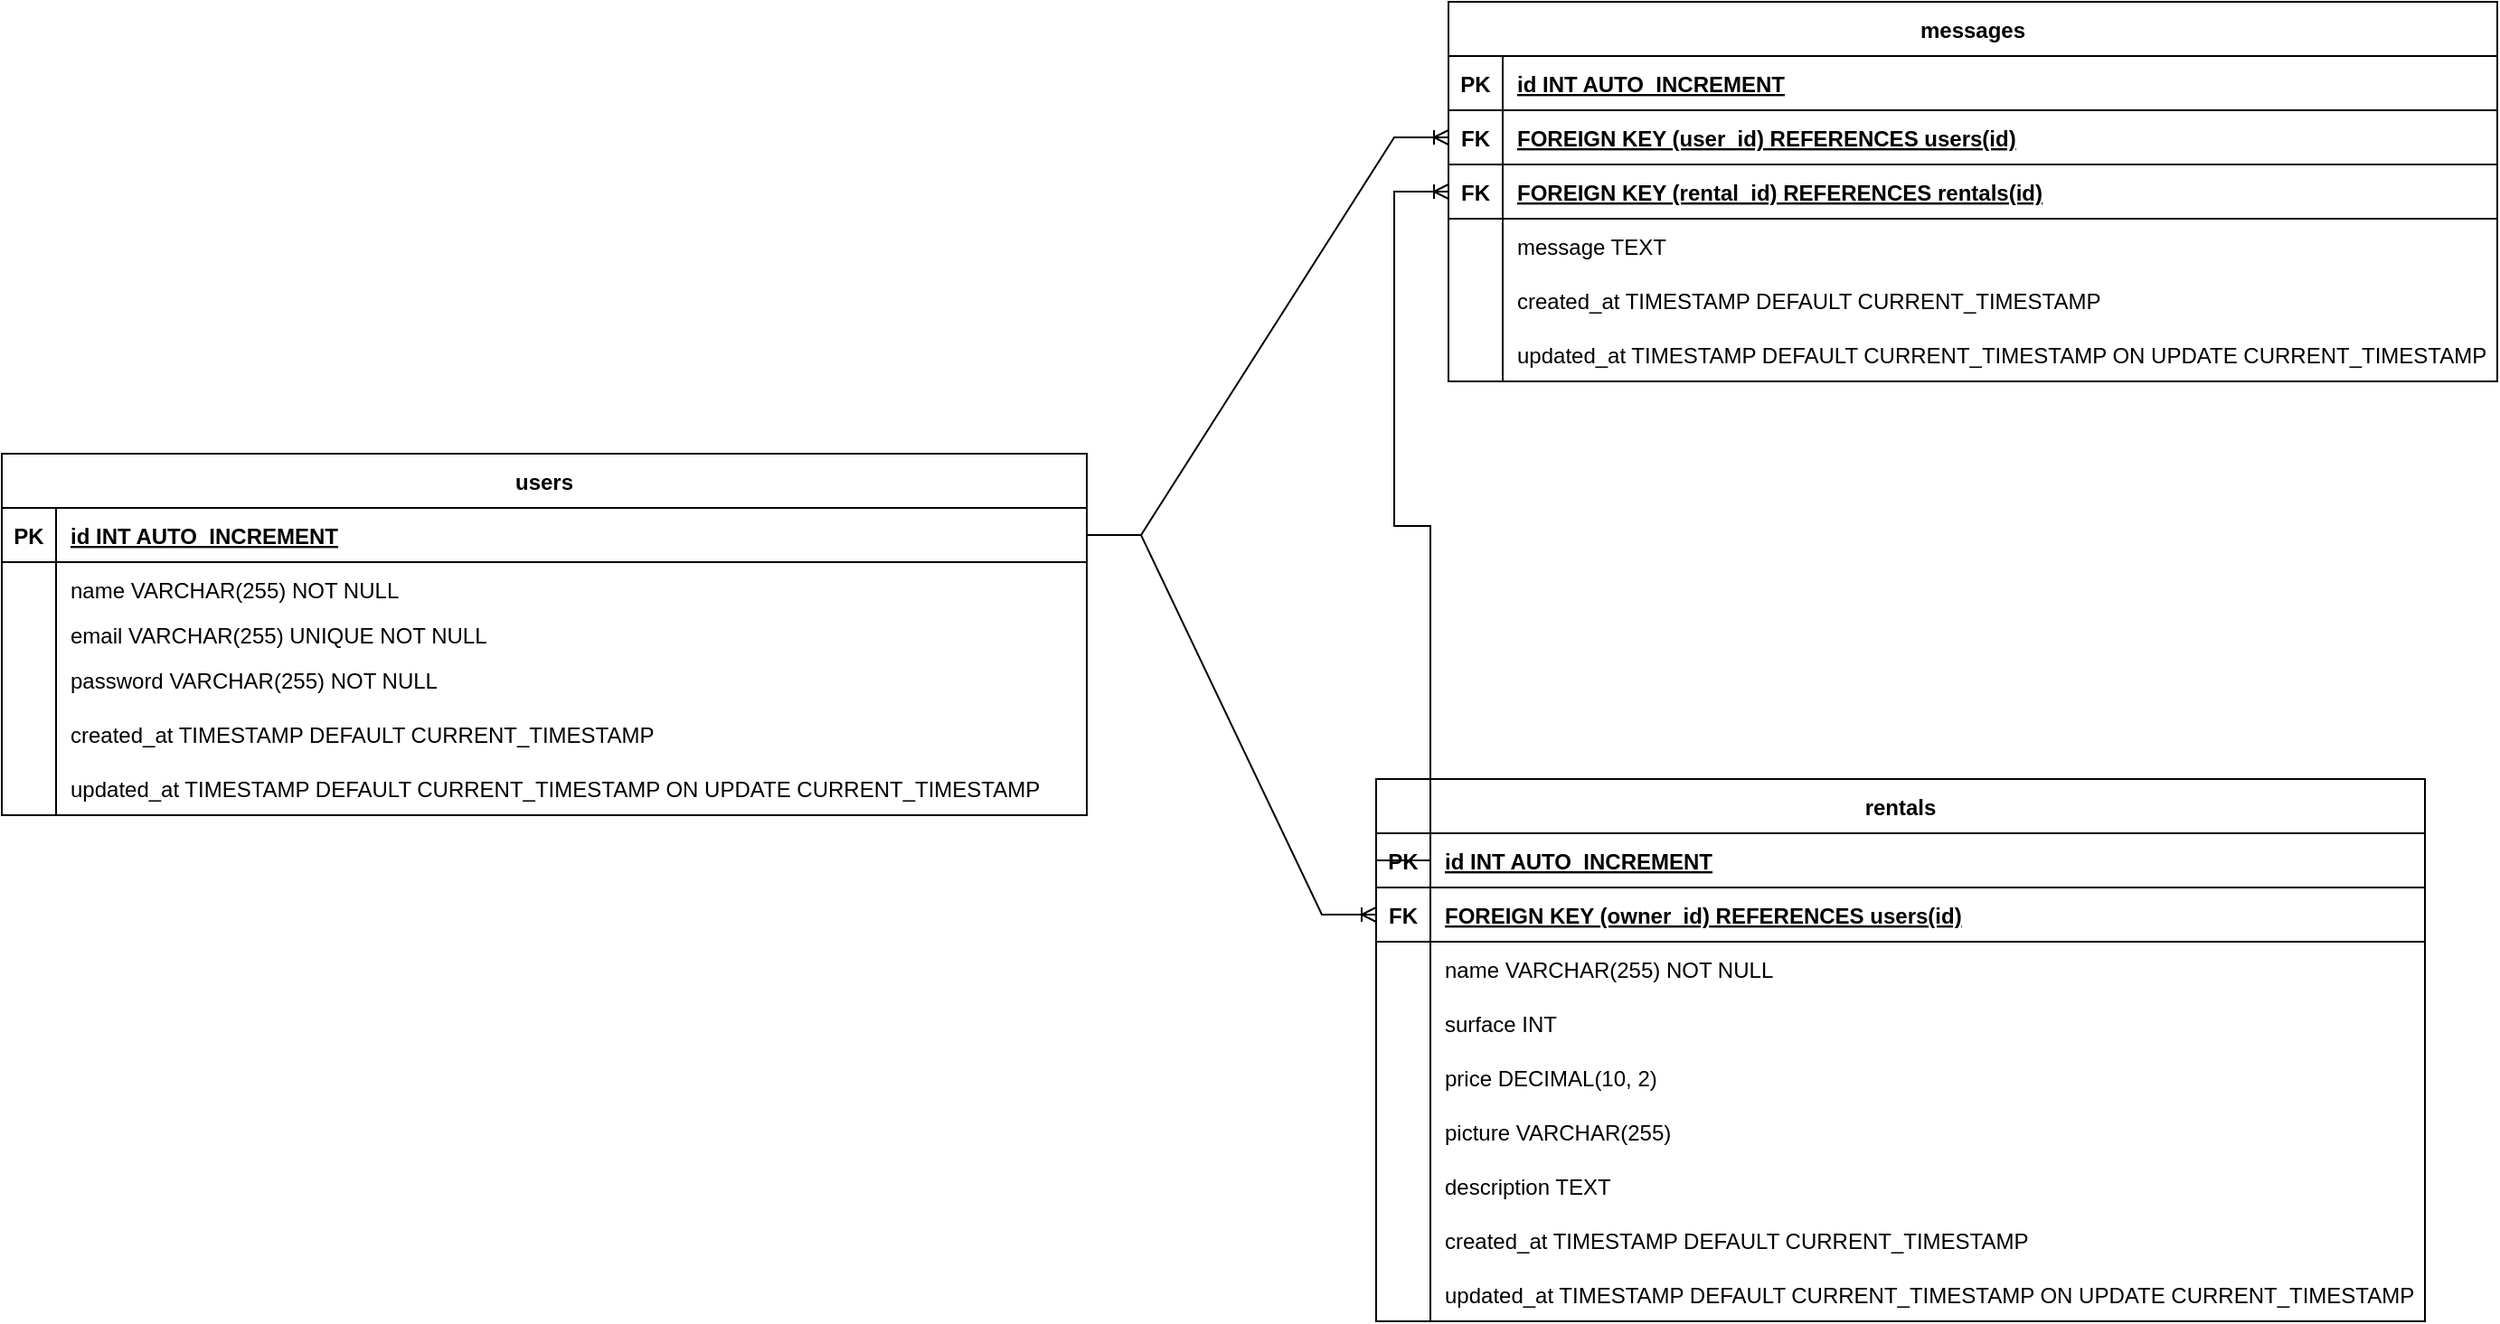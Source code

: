 <mxfile version="22.1.2" type="device">
  <diagram id="R2lEEEUBdFMjLlhIrx00" name="Page-1">
    <mxGraphModel dx="1818" dy="1268" grid="1" gridSize="10" guides="1" tooltips="1" connect="1" arrows="1" fold="1" page="0" pageScale="1" pageWidth="850" pageHeight="1100" math="0" shadow="0" extFonts="Permanent Marker^https://fonts.googleapis.com/css?family=Permanent+Marker">
      <root>
        <mxCell id="0" />
        <mxCell id="1" parent="0" />
        <mxCell id="aWgvcdZ09UXflT_rOL9q-76" value="users" style="shape=table;startSize=30;container=1;collapsible=1;childLayout=tableLayout;fixedRows=1;rowLines=0;fontStyle=1;align=center;resizeLast=1;movable=1;resizable=1;rotatable=1;deletable=1;editable=1;connectable=1;locked=0;" parent="1" vertex="1">
          <mxGeometry x="-340" y="10" width="600" height="200" as="geometry" />
        </mxCell>
        <mxCell id="aWgvcdZ09UXflT_rOL9q-77" value="" style="shape=tableRow;horizontal=0;startSize=0;swimlaneHead=0;swimlaneBody=0;fillColor=none;collapsible=0;dropTarget=0;points=[[0,0.5],[1,0.5]];portConstraint=eastwest;strokeColor=inherit;top=0;left=0;right=0;bottom=1;movable=1;resizable=1;rotatable=1;deletable=1;editable=1;connectable=1;locked=0;" parent="aWgvcdZ09UXflT_rOL9q-76" vertex="1">
          <mxGeometry y="30" width="600" height="30" as="geometry" />
        </mxCell>
        <mxCell id="aWgvcdZ09UXflT_rOL9q-78" value="PK" style="shape=partialRectangle;overflow=hidden;connectable=1;fillColor=none;strokeColor=inherit;top=0;left=0;bottom=0;right=0;fontStyle=1;movable=1;resizable=1;rotatable=1;deletable=1;editable=1;locked=0;" parent="aWgvcdZ09UXflT_rOL9q-77" vertex="1">
          <mxGeometry width="30" height="30" as="geometry">
            <mxRectangle width="30" height="30" as="alternateBounds" />
          </mxGeometry>
        </mxCell>
        <mxCell id="aWgvcdZ09UXflT_rOL9q-79" value="id INT  AUTO_INCREMENT" style="shape=partialRectangle;overflow=hidden;connectable=1;fillColor=none;align=left;strokeColor=inherit;top=0;left=0;bottom=0;right=0;spacingLeft=6;fontStyle=5;movable=1;resizable=1;rotatable=1;deletable=1;editable=1;locked=0;" parent="aWgvcdZ09UXflT_rOL9q-77" vertex="1">
          <mxGeometry x="30" width="570" height="30" as="geometry">
            <mxRectangle width="570" height="30" as="alternateBounds" />
          </mxGeometry>
        </mxCell>
        <mxCell id="aWgvcdZ09UXflT_rOL9q-80" value="" style="shape=tableRow;horizontal=0;startSize=0;swimlaneHead=0;swimlaneBody=0;fillColor=none;collapsible=0;dropTarget=0;points=[[0,0.5],[1,0.5]];portConstraint=eastwest;strokeColor=inherit;top=0;left=0;right=0;bottom=0;movable=1;resizable=1;rotatable=1;deletable=1;editable=1;connectable=1;locked=0;" parent="aWgvcdZ09UXflT_rOL9q-76" vertex="1">
          <mxGeometry y="60" width="600" height="30" as="geometry" />
        </mxCell>
        <mxCell id="aWgvcdZ09UXflT_rOL9q-81" value="" style="shape=partialRectangle;overflow=hidden;connectable=1;fillColor=none;strokeColor=inherit;top=0;left=0;bottom=0;right=0;movable=1;resizable=1;rotatable=1;deletable=1;editable=1;locked=0;" parent="aWgvcdZ09UXflT_rOL9q-80" vertex="1">
          <mxGeometry width="30" height="30" as="geometry">
            <mxRectangle width="30" height="30" as="alternateBounds" />
          </mxGeometry>
        </mxCell>
        <mxCell id="aWgvcdZ09UXflT_rOL9q-82" value="name VARCHAR(255) NOT NULL" style="shape=partialRectangle;overflow=hidden;connectable=1;fillColor=none;align=left;strokeColor=inherit;top=0;left=0;bottom=0;right=0;spacingLeft=6;movable=1;resizable=1;rotatable=1;deletable=1;editable=1;locked=0;" parent="aWgvcdZ09UXflT_rOL9q-80" vertex="1">
          <mxGeometry x="30" width="570" height="30" as="geometry">
            <mxRectangle width="570" height="30" as="alternateBounds" />
          </mxGeometry>
        </mxCell>
        <mxCell id="aWgvcdZ09UXflT_rOL9q-83" value="" style="shape=tableRow;horizontal=0;startSize=0;swimlaneHead=0;swimlaneBody=0;fillColor=none;collapsible=0;dropTarget=0;points=[[0,0.5],[1,0.5]];portConstraint=eastwest;strokeColor=inherit;top=0;left=0;right=0;bottom=0;movable=1;resizable=1;rotatable=1;deletable=1;editable=1;connectable=1;locked=0;" parent="aWgvcdZ09UXflT_rOL9q-76" vertex="1">
          <mxGeometry y="90" width="600" height="20" as="geometry" />
        </mxCell>
        <mxCell id="aWgvcdZ09UXflT_rOL9q-84" value="" style="shape=partialRectangle;overflow=hidden;connectable=1;fillColor=none;strokeColor=inherit;top=0;left=0;bottom=0;right=0;movable=1;resizable=1;rotatable=1;deletable=1;editable=1;locked=0;" parent="aWgvcdZ09UXflT_rOL9q-83" vertex="1">
          <mxGeometry width="30" height="20" as="geometry">
            <mxRectangle width="30" height="20" as="alternateBounds" />
          </mxGeometry>
        </mxCell>
        <mxCell id="aWgvcdZ09UXflT_rOL9q-85" value="email VARCHAR(255) UNIQUE NOT NULL" style="shape=partialRectangle;overflow=hidden;connectable=1;fillColor=none;align=left;strokeColor=inherit;top=0;left=0;bottom=0;right=0;spacingLeft=6;movable=1;resizable=1;rotatable=1;deletable=1;editable=1;locked=0;" parent="aWgvcdZ09UXflT_rOL9q-83" vertex="1">
          <mxGeometry x="30" width="570" height="20" as="geometry">
            <mxRectangle width="570" height="20" as="alternateBounds" />
          </mxGeometry>
        </mxCell>
        <mxCell id="aWgvcdZ09UXflT_rOL9q-86" value="" style="shape=tableRow;horizontal=0;startSize=0;swimlaneHead=0;swimlaneBody=0;fillColor=none;collapsible=0;dropTarget=0;points=[[0,0.5],[1,0.5]];portConstraint=eastwest;strokeColor=inherit;top=0;left=0;right=0;bottom=0;movable=1;resizable=1;rotatable=1;deletable=1;editable=1;connectable=1;locked=0;" parent="aWgvcdZ09UXflT_rOL9q-76" vertex="1">
          <mxGeometry y="110" width="600" height="30" as="geometry" />
        </mxCell>
        <mxCell id="aWgvcdZ09UXflT_rOL9q-87" value="" style="shape=partialRectangle;overflow=hidden;connectable=1;fillColor=none;strokeColor=inherit;top=0;left=0;bottom=0;right=0;movable=1;resizable=1;rotatable=1;deletable=1;editable=1;locked=0;" parent="aWgvcdZ09UXflT_rOL9q-86" vertex="1">
          <mxGeometry width="30" height="30" as="geometry">
            <mxRectangle width="30" height="30" as="alternateBounds" />
          </mxGeometry>
        </mxCell>
        <mxCell id="aWgvcdZ09UXflT_rOL9q-88" value="password VARCHAR(255) NOT NULL" style="shape=partialRectangle;overflow=hidden;connectable=1;fillColor=none;align=left;strokeColor=inherit;top=0;left=0;bottom=0;right=0;spacingLeft=6;movable=1;resizable=1;rotatable=1;deletable=1;editable=1;locked=0;" parent="aWgvcdZ09UXflT_rOL9q-86" vertex="1">
          <mxGeometry x="30" width="570" height="30" as="geometry">
            <mxRectangle width="570" height="30" as="alternateBounds" />
          </mxGeometry>
        </mxCell>
        <mxCell id="aWgvcdZ09UXflT_rOL9q-89" value="" style="shape=tableRow;horizontal=0;startSize=0;swimlaneHead=0;swimlaneBody=0;fillColor=none;collapsible=0;dropTarget=0;points=[[0,0.5],[1,0.5]];portConstraint=eastwest;strokeColor=inherit;top=0;left=0;right=0;bottom=0;movable=1;resizable=1;rotatable=1;deletable=1;editable=1;connectable=1;locked=0;" parent="aWgvcdZ09UXflT_rOL9q-76" vertex="1">
          <mxGeometry y="140" width="600" height="30" as="geometry" />
        </mxCell>
        <mxCell id="aWgvcdZ09UXflT_rOL9q-90" value="" style="shape=partialRectangle;overflow=hidden;connectable=1;fillColor=none;strokeColor=inherit;top=0;left=0;bottom=0;right=0;movable=1;resizable=1;rotatable=1;deletable=1;editable=1;locked=0;" parent="aWgvcdZ09UXflT_rOL9q-89" vertex="1">
          <mxGeometry width="30" height="30" as="geometry">
            <mxRectangle width="30" height="30" as="alternateBounds" />
          </mxGeometry>
        </mxCell>
        <mxCell id="aWgvcdZ09UXflT_rOL9q-91" value="created_at TIMESTAMP DEFAULT CURRENT_TIMESTAMP" style="shape=partialRectangle;overflow=hidden;connectable=1;fillColor=none;align=left;strokeColor=inherit;top=0;left=0;bottom=0;right=0;spacingLeft=6;movable=1;resizable=1;rotatable=1;deletable=1;editable=1;locked=0;" parent="aWgvcdZ09UXflT_rOL9q-89" vertex="1">
          <mxGeometry x="30" width="570" height="30" as="geometry">
            <mxRectangle width="570" height="30" as="alternateBounds" />
          </mxGeometry>
        </mxCell>
        <mxCell id="aWgvcdZ09UXflT_rOL9q-92" value="" style="shape=tableRow;horizontal=0;startSize=0;swimlaneHead=0;swimlaneBody=0;fillColor=none;collapsible=0;dropTarget=0;points=[[0,0.5],[1,0.5]];portConstraint=eastwest;strokeColor=inherit;top=0;left=0;right=0;bottom=0;movable=1;resizable=1;rotatable=1;deletable=1;editable=1;connectable=1;locked=0;" parent="aWgvcdZ09UXflT_rOL9q-76" vertex="1">
          <mxGeometry y="170" width="600" height="30" as="geometry" />
        </mxCell>
        <mxCell id="aWgvcdZ09UXflT_rOL9q-93" value="" style="shape=partialRectangle;overflow=hidden;connectable=1;fillColor=none;strokeColor=inherit;top=0;left=0;bottom=0;right=0;movable=1;resizable=1;rotatable=1;deletable=1;editable=1;locked=0;" parent="aWgvcdZ09UXflT_rOL9q-92" vertex="1">
          <mxGeometry width="30" height="30" as="geometry">
            <mxRectangle width="30" height="30" as="alternateBounds" />
          </mxGeometry>
        </mxCell>
        <mxCell id="aWgvcdZ09UXflT_rOL9q-94" value="updated_at TIMESTAMP DEFAULT CURRENT_TIMESTAMP ON UPDATE CURRENT_TIMESTAMP" style="shape=partialRectangle;overflow=hidden;connectable=1;fillColor=none;align=left;strokeColor=inherit;top=0;left=0;bottom=0;right=0;spacingLeft=6;movable=1;resizable=1;rotatable=1;deletable=1;editable=1;locked=0;" parent="aWgvcdZ09UXflT_rOL9q-92" vertex="1">
          <mxGeometry x="30" width="570" height="30" as="geometry">
            <mxRectangle width="570" height="30" as="alternateBounds" />
          </mxGeometry>
        </mxCell>
        <mxCell id="aWgvcdZ09UXflT_rOL9q-95" value="rentals" style="shape=table;startSize=30;container=1;collapsible=1;childLayout=tableLayout;fixedRows=1;rowLines=0;fontStyle=1;align=center;resizeLast=1;movable=1;resizable=1;rotatable=1;deletable=1;editable=1;connectable=1;locked=0;" parent="1" vertex="1">
          <mxGeometry x="420" y="190" width="580" height="300" as="geometry" />
        </mxCell>
        <mxCell id="aWgvcdZ09UXflT_rOL9q-96" value="" style="shape=tableRow;horizontal=0;startSize=0;swimlaneHead=0;swimlaneBody=0;fillColor=none;collapsible=0;dropTarget=0;points=[[0,0.5],[1,0.5]];portConstraint=eastwest;strokeColor=inherit;top=0;left=0;right=0;bottom=1;movable=1;resizable=1;rotatable=1;deletable=1;editable=1;connectable=1;locked=0;" parent="aWgvcdZ09UXflT_rOL9q-95" vertex="1">
          <mxGeometry y="30" width="580" height="30" as="geometry" />
        </mxCell>
        <mxCell id="aWgvcdZ09UXflT_rOL9q-97" value="PK" style="shape=partialRectangle;overflow=hidden;connectable=1;fillColor=none;strokeColor=inherit;top=0;left=0;bottom=0;right=0;fontStyle=1;movable=1;resizable=1;rotatable=1;deletable=1;editable=1;locked=0;" parent="aWgvcdZ09UXflT_rOL9q-96" vertex="1">
          <mxGeometry width="30" height="30" as="geometry">
            <mxRectangle width="30" height="30" as="alternateBounds" />
          </mxGeometry>
        </mxCell>
        <mxCell id="aWgvcdZ09UXflT_rOL9q-98" value="id INT  AUTO_INCREMENT" style="shape=partialRectangle;overflow=hidden;connectable=1;fillColor=none;align=left;strokeColor=inherit;top=0;left=0;bottom=0;right=0;spacingLeft=6;fontStyle=5;movable=1;resizable=1;rotatable=1;deletable=1;editable=1;locked=0;" parent="aWgvcdZ09UXflT_rOL9q-96" vertex="1">
          <mxGeometry x="30" width="550" height="30" as="geometry">
            <mxRectangle width="550" height="30" as="alternateBounds" />
          </mxGeometry>
        </mxCell>
        <mxCell id="aWgvcdZ09UXflT_rOL9q-168" style="shape=tableRow;horizontal=0;startSize=0;swimlaneHead=0;swimlaneBody=0;fillColor=none;collapsible=0;dropTarget=0;points=[[0,0.5],[1,0.5]];portConstraint=eastwest;strokeColor=inherit;top=0;left=0;right=0;bottom=1;movable=1;resizable=1;rotatable=1;deletable=1;editable=1;connectable=1;locked=0;" parent="aWgvcdZ09UXflT_rOL9q-95" vertex="1">
          <mxGeometry y="60" width="580" height="30" as="geometry" />
        </mxCell>
        <mxCell id="aWgvcdZ09UXflT_rOL9q-169" value="FK" style="shape=partialRectangle;overflow=hidden;connectable=1;fillColor=none;strokeColor=inherit;top=0;left=0;bottom=0;right=0;fontStyle=1;movable=1;resizable=1;rotatable=1;deletable=1;editable=1;locked=0;" parent="aWgvcdZ09UXflT_rOL9q-168" vertex="1">
          <mxGeometry width="30" height="30" as="geometry">
            <mxRectangle width="30" height="30" as="alternateBounds" />
          </mxGeometry>
        </mxCell>
        <mxCell id="aWgvcdZ09UXflT_rOL9q-170" value="FOREIGN KEY (owner_id) REFERENCES users(id)" style="shape=partialRectangle;overflow=hidden;connectable=1;fillColor=none;align=left;strokeColor=inherit;top=0;left=0;bottom=0;right=0;spacingLeft=6;fontStyle=5;movable=1;resizable=1;rotatable=1;deletable=1;editable=1;locked=0;" parent="aWgvcdZ09UXflT_rOL9q-168" vertex="1">
          <mxGeometry x="30" width="550" height="30" as="geometry">
            <mxRectangle width="550" height="30" as="alternateBounds" />
          </mxGeometry>
        </mxCell>
        <mxCell id="aWgvcdZ09UXflT_rOL9q-99" value="" style="shape=tableRow;horizontal=0;startSize=0;swimlaneHead=0;swimlaneBody=0;fillColor=none;collapsible=0;dropTarget=0;points=[[0,0.5],[1,0.5]];portConstraint=eastwest;strokeColor=inherit;top=0;left=0;right=0;bottom=0;movable=1;resizable=1;rotatable=1;deletable=1;editable=1;connectable=1;locked=0;" parent="aWgvcdZ09UXflT_rOL9q-95" vertex="1">
          <mxGeometry y="90" width="580" height="30" as="geometry" />
        </mxCell>
        <mxCell id="aWgvcdZ09UXflT_rOL9q-100" value="" style="shape=partialRectangle;overflow=hidden;connectable=1;fillColor=none;strokeColor=inherit;top=0;left=0;bottom=0;right=0;movable=1;resizable=1;rotatable=1;deletable=1;editable=1;locked=0;" parent="aWgvcdZ09UXflT_rOL9q-99" vertex="1">
          <mxGeometry width="30" height="30" as="geometry">
            <mxRectangle width="30" height="30" as="alternateBounds" />
          </mxGeometry>
        </mxCell>
        <mxCell id="aWgvcdZ09UXflT_rOL9q-101" value="name VARCHAR(255) NOT NULL" style="shape=partialRectangle;overflow=hidden;connectable=1;fillColor=none;align=left;strokeColor=inherit;top=0;left=0;bottom=0;right=0;spacingLeft=6;movable=1;resizable=1;rotatable=1;deletable=1;editable=1;locked=0;" parent="aWgvcdZ09UXflT_rOL9q-99" vertex="1">
          <mxGeometry x="30" width="550" height="30" as="geometry">
            <mxRectangle width="550" height="30" as="alternateBounds" />
          </mxGeometry>
        </mxCell>
        <mxCell id="aWgvcdZ09UXflT_rOL9q-102" value="" style="shape=tableRow;horizontal=0;startSize=0;swimlaneHead=0;swimlaneBody=0;fillColor=none;collapsible=0;dropTarget=0;points=[[0,0.5],[1,0.5]];portConstraint=eastwest;strokeColor=inherit;top=0;left=0;right=0;bottom=0;movable=1;resizable=1;rotatable=1;deletable=1;editable=1;connectable=1;locked=0;" parent="aWgvcdZ09UXflT_rOL9q-95" vertex="1">
          <mxGeometry y="120" width="580" height="30" as="geometry" />
        </mxCell>
        <mxCell id="aWgvcdZ09UXflT_rOL9q-103" value="" style="shape=partialRectangle;overflow=hidden;connectable=1;fillColor=none;strokeColor=inherit;top=0;left=0;bottom=0;right=0;movable=1;resizable=1;rotatable=1;deletable=1;editable=1;locked=0;" parent="aWgvcdZ09UXflT_rOL9q-102" vertex="1">
          <mxGeometry width="30" height="30" as="geometry">
            <mxRectangle width="30" height="30" as="alternateBounds" />
          </mxGeometry>
        </mxCell>
        <mxCell id="aWgvcdZ09UXflT_rOL9q-104" value="surface INT" style="shape=partialRectangle;overflow=hidden;connectable=1;fillColor=none;align=left;strokeColor=inherit;top=0;left=0;bottom=0;right=0;spacingLeft=6;movable=1;resizable=1;rotatable=1;deletable=1;editable=1;locked=0;" parent="aWgvcdZ09UXflT_rOL9q-102" vertex="1">
          <mxGeometry x="30" width="550" height="30" as="geometry">
            <mxRectangle width="550" height="30" as="alternateBounds" />
          </mxGeometry>
        </mxCell>
        <mxCell id="aWgvcdZ09UXflT_rOL9q-105" value="" style="shape=tableRow;horizontal=0;startSize=0;swimlaneHead=0;swimlaneBody=0;fillColor=none;collapsible=0;dropTarget=0;points=[[0,0.5],[1,0.5]];portConstraint=eastwest;strokeColor=inherit;top=0;left=0;right=0;bottom=0;movable=1;resizable=1;rotatable=1;deletable=1;editable=1;connectable=1;locked=0;" parent="aWgvcdZ09UXflT_rOL9q-95" vertex="1">
          <mxGeometry y="150" width="580" height="30" as="geometry" />
        </mxCell>
        <mxCell id="aWgvcdZ09UXflT_rOL9q-106" value="" style="shape=partialRectangle;overflow=hidden;connectable=1;fillColor=none;strokeColor=inherit;top=0;left=0;bottom=0;right=0;movable=1;resizable=1;rotatable=1;deletable=1;editable=1;locked=0;" parent="aWgvcdZ09UXflT_rOL9q-105" vertex="1">
          <mxGeometry width="30" height="30" as="geometry">
            <mxRectangle width="30" height="30" as="alternateBounds" />
          </mxGeometry>
        </mxCell>
        <mxCell id="aWgvcdZ09UXflT_rOL9q-107" value="price DECIMAL(10, 2)" style="shape=partialRectangle;overflow=hidden;connectable=1;fillColor=none;align=left;strokeColor=inherit;top=0;left=0;bottom=0;right=0;spacingLeft=6;movable=1;resizable=1;rotatable=1;deletable=1;editable=1;locked=0;" parent="aWgvcdZ09UXflT_rOL9q-105" vertex="1">
          <mxGeometry x="30" width="550" height="30" as="geometry">
            <mxRectangle width="550" height="30" as="alternateBounds" />
          </mxGeometry>
        </mxCell>
        <mxCell id="aWgvcdZ09UXflT_rOL9q-108" value="" style="shape=tableRow;horizontal=0;startSize=0;swimlaneHead=0;swimlaneBody=0;fillColor=none;collapsible=0;dropTarget=0;points=[[0,0.5],[1,0.5]];portConstraint=eastwest;strokeColor=inherit;top=0;left=0;right=0;bottom=0;movable=1;resizable=1;rotatable=1;deletable=1;editable=1;connectable=1;locked=0;" parent="aWgvcdZ09UXflT_rOL9q-95" vertex="1">
          <mxGeometry y="180" width="580" height="30" as="geometry" />
        </mxCell>
        <mxCell id="aWgvcdZ09UXflT_rOL9q-109" value="" style="shape=partialRectangle;overflow=hidden;connectable=1;fillColor=none;strokeColor=inherit;top=0;left=0;bottom=0;right=0;movable=1;resizable=1;rotatable=1;deletable=1;editable=1;locked=0;" parent="aWgvcdZ09UXflT_rOL9q-108" vertex="1">
          <mxGeometry width="30" height="30" as="geometry">
            <mxRectangle width="30" height="30" as="alternateBounds" />
          </mxGeometry>
        </mxCell>
        <mxCell id="aWgvcdZ09UXflT_rOL9q-110" value="picture VARCHAR(255)" style="shape=partialRectangle;overflow=hidden;connectable=1;fillColor=none;align=left;strokeColor=inherit;top=0;left=0;bottom=0;right=0;spacingLeft=6;movable=1;resizable=1;rotatable=1;deletable=1;editable=1;locked=0;" parent="aWgvcdZ09UXflT_rOL9q-108" vertex="1">
          <mxGeometry x="30" width="550" height="30" as="geometry">
            <mxRectangle width="550" height="30" as="alternateBounds" />
          </mxGeometry>
        </mxCell>
        <mxCell id="aWgvcdZ09UXflT_rOL9q-111" value="" style="shape=tableRow;horizontal=0;startSize=0;swimlaneHead=0;swimlaneBody=0;fillColor=none;collapsible=0;dropTarget=0;points=[[0,0.5],[1,0.5]];portConstraint=eastwest;strokeColor=inherit;top=0;left=0;right=0;bottom=0;movable=1;resizable=1;rotatable=1;deletable=1;editable=1;connectable=1;locked=0;" parent="aWgvcdZ09UXflT_rOL9q-95" vertex="1">
          <mxGeometry y="210" width="580" height="30" as="geometry" />
        </mxCell>
        <mxCell id="aWgvcdZ09UXflT_rOL9q-112" value="" style="shape=partialRectangle;overflow=hidden;connectable=1;fillColor=none;strokeColor=inherit;top=0;left=0;bottom=0;right=0;movable=1;resizable=1;rotatable=1;deletable=1;editable=1;locked=0;" parent="aWgvcdZ09UXflT_rOL9q-111" vertex="1">
          <mxGeometry width="30" height="30" as="geometry">
            <mxRectangle width="30" height="30" as="alternateBounds" />
          </mxGeometry>
        </mxCell>
        <mxCell id="aWgvcdZ09UXflT_rOL9q-113" value="description TEXT" style="shape=partialRectangle;overflow=hidden;connectable=1;fillColor=none;align=left;strokeColor=inherit;top=0;left=0;bottom=0;right=0;spacingLeft=6;movable=1;resizable=1;rotatable=1;deletable=1;editable=1;locked=0;" parent="aWgvcdZ09UXflT_rOL9q-111" vertex="1">
          <mxGeometry x="30" width="550" height="30" as="geometry">
            <mxRectangle width="550" height="30" as="alternateBounds" />
          </mxGeometry>
        </mxCell>
        <mxCell id="aWgvcdZ09UXflT_rOL9q-117" value="" style="shape=tableRow;horizontal=0;startSize=0;swimlaneHead=0;swimlaneBody=0;fillColor=none;collapsible=0;dropTarget=0;points=[[0,0.5],[1,0.5]];portConstraint=eastwest;strokeColor=inherit;top=0;left=0;right=0;bottom=0;movable=1;resizable=1;rotatable=1;deletable=1;editable=1;connectable=1;locked=0;" parent="aWgvcdZ09UXflT_rOL9q-95" vertex="1">
          <mxGeometry y="240" width="580" height="30" as="geometry" />
        </mxCell>
        <mxCell id="aWgvcdZ09UXflT_rOL9q-118" value="" style="shape=partialRectangle;overflow=hidden;connectable=1;fillColor=none;strokeColor=inherit;top=0;left=0;bottom=0;right=0;movable=1;resizable=1;rotatable=1;deletable=1;editable=1;locked=0;" parent="aWgvcdZ09UXflT_rOL9q-117" vertex="1">
          <mxGeometry width="30" height="30" as="geometry">
            <mxRectangle width="30" height="30" as="alternateBounds" />
          </mxGeometry>
        </mxCell>
        <mxCell id="aWgvcdZ09UXflT_rOL9q-119" value="created_at TIMESTAMP DEFAULT CURRENT_TIMESTAMP" style="shape=partialRectangle;overflow=hidden;connectable=1;fillColor=none;align=left;strokeColor=inherit;top=0;left=0;bottom=0;right=0;spacingLeft=6;movable=1;resizable=1;rotatable=1;deletable=1;editable=1;locked=0;" parent="aWgvcdZ09UXflT_rOL9q-117" vertex="1">
          <mxGeometry x="30" width="550" height="30" as="geometry">
            <mxRectangle width="550" height="30" as="alternateBounds" />
          </mxGeometry>
        </mxCell>
        <mxCell id="aWgvcdZ09UXflT_rOL9q-120" value="" style="shape=tableRow;horizontal=0;startSize=0;swimlaneHead=0;swimlaneBody=0;fillColor=none;collapsible=0;dropTarget=0;points=[[0,0.5],[1,0.5]];portConstraint=eastwest;strokeColor=inherit;top=0;left=0;right=0;bottom=0;movable=1;resizable=1;rotatable=1;deletable=1;editable=1;connectable=1;locked=0;" parent="aWgvcdZ09UXflT_rOL9q-95" vertex="1">
          <mxGeometry y="270" width="580" height="30" as="geometry" />
        </mxCell>
        <mxCell id="aWgvcdZ09UXflT_rOL9q-121" value="" style="shape=partialRectangle;overflow=hidden;connectable=1;fillColor=none;strokeColor=inherit;top=0;left=0;bottom=0;right=0;movable=1;resizable=1;rotatable=1;deletable=1;editable=1;locked=0;" parent="aWgvcdZ09UXflT_rOL9q-120" vertex="1">
          <mxGeometry width="30" height="30" as="geometry">
            <mxRectangle width="30" height="30" as="alternateBounds" />
          </mxGeometry>
        </mxCell>
        <mxCell id="aWgvcdZ09UXflT_rOL9q-122" value="updated_at TIMESTAMP DEFAULT CURRENT_TIMESTAMP ON UPDATE CURRENT_TIMESTAMP" style="shape=partialRectangle;overflow=hidden;connectable=1;fillColor=none;align=left;strokeColor=inherit;top=0;left=0;bottom=0;right=0;spacingLeft=6;movable=1;resizable=1;rotatable=1;deletable=1;editable=1;locked=0;" parent="aWgvcdZ09UXflT_rOL9q-120" vertex="1">
          <mxGeometry x="30" width="550" height="30" as="geometry">
            <mxRectangle width="550" height="30" as="alternateBounds" />
          </mxGeometry>
        </mxCell>
        <mxCell id="aWgvcdZ09UXflT_rOL9q-126" value="messages" style="shape=table;startSize=30;container=1;collapsible=1;childLayout=tableLayout;fixedRows=1;rowLines=0;fontStyle=1;align=center;resizeLast=1;movable=1;resizable=1;rotatable=1;deletable=1;editable=1;connectable=1;locked=0;" parent="1" vertex="1">
          <mxGeometry x="460" y="-240" width="580" height="210" as="geometry">
            <mxRectangle x="-110" y="230" width="100" height="30" as="alternateBounds" />
          </mxGeometry>
        </mxCell>
        <mxCell id="aWgvcdZ09UXflT_rOL9q-127" value="" style="shape=tableRow;horizontal=0;startSize=0;swimlaneHead=0;swimlaneBody=0;fillColor=none;collapsible=0;dropTarget=0;points=[[0,0.5],[1,0.5]];portConstraint=eastwest;strokeColor=inherit;top=0;left=0;right=0;bottom=1;movable=1;resizable=1;rotatable=1;deletable=1;editable=1;connectable=1;locked=0;" parent="aWgvcdZ09UXflT_rOL9q-126" vertex="1">
          <mxGeometry y="30" width="580" height="30" as="geometry" />
        </mxCell>
        <mxCell id="aWgvcdZ09UXflT_rOL9q-128" value="PK" style="shape=partialRectangle;overflow=hidden;connectable=1;fillColor=none;strokeColor=inherit;top=0;left=0;bottom=0;right=0;fontStyle=1;movable=1;resizable=1;rotatable=1;deletable=1;editable=1;locked=0;" parent="aWgvcdZ09UXflT_rOL9q-127" vertex="1">
          <mxGeometry width="30" height="30" as="geometry">
            <mxRectangle width="30" height="30" as="alternateBounds" />
          </mxGeometry>
        </mxCell>
        <mxCell id="aWgvcdZ09UXflT_rOL9q-129" value="id INT  AUTO_INCREMENT" style="shape=partialRectangle;overflow=hidden;connectable=1;fillColor=none;align=left;strokeColor=inherit;top=0;left=0;bottom=0;right=0;spacingLeft=6;fontStyle=5;movable=1;resizable=1;rotatable=1;deletable=1;editable=1;locked=0;" parent="aWgvcdZ09UXflT_rOL9q-127" vertex="1">
          <mxGeometry x="30" width="550" height="30" as="geometry">
            <mxRectangle width="550" height="30" as="alternateBounds" />
          </mxGeometry>
        </mxCell>
        <mxCell id="aWgvcdZ09UXflT_rOL9q-162" style="shape=tableRow;horizontal=0;startSize=0;swimlaneHead=0;swimlaneBody=0;fillColor=none;collapsible=0;dropTarget=0;points=[[0,0.5],[1,0.5]];portConstraint=eastwest;strokeColor=inherit;top=0;left=0;right=0;bottom=1;swimlaneLine=1;movable=1;resizable=1;rotatable=1;deletable=1;editable=1;connectable=1;locked=0;" parent="aWgvcdZ09UXflT_rOL9q-126" vertex="1">
          <mxGeometry y="60" width="580" height="30" as="geometry" />
        </mxCell>
        <mxCell id="aWgvcdZ09UXflT_rOL9q-163" value="FK" style="shape=partialRectangle;overflow=hidden;connectable=1;fillColor=none;strokeColor=inherit;top=0;left=0;bottom=0;right=0;fontStyle=1;swimlaneLine=1;movable=1;resizable=1;rotatable=1;deletable=1;editable=1;locked=0;" parent="aWgvcdZ09UXflT_rOL9q-162" vertex="1">
          <mxGeometry width="30" height="30" as="geometry">
            <mxRectangle width="30" height="30" as="alternateBounds" />
          </mxGeometry>
        </mxCell>
        <mxCell id="aWgvcdZ09UXflT_rOL9q-164" value="FOREIGN KEY (user_id) REFERENCES users(id)" style="shape=partialRectangle;overflow=hidden;connectable=1;fillColor=none;align=left;strokeColor=inherit;top=0;left=0;bottom=0;right=0;spacingLeft=6;fontStyle=5;swimlaneLine=1;dashed=1;movable=1;resizable=1;rotatable=1;deletable=1;editable=1;locked=0;" parent="aWgvcdZ09UXflT_rOL9q-162" vertex="1">
          <mxGeometry x="30" width="550" height="30" as="geometry">
            <mxRectangle width="550" height="30" as="alternateBounds" />
          </mxGeometry>
        </mxCell>
        <mxCell id="aWgvcdZ09UXflT_rOL9q-165" style="shape=tableRow;horizontal=0;startSize=0;swimlaneHead=0;swimlaneBody=0;fillColor=none;collapsible=0;dropTarget=0;points=[[0,0.5],[1,0.5]];portConstraint=eastwest;strokeColor=inherit;top=0;left=0;right=0;bottom=1;swimlaneLine=1;movable=1;resizable=1;rotatable=1;deletable=1;editable=1;connectable=1;locked=0;" parent="aWgvcdZ09UXflT_rOL9q-126" vertex="1">
          <mxGeometry y="90" width="580" height="30" as="geometry" />
        </mxCell>
        <mxCell id="aWgvcdZ09UXflT_rOL9q-166" value="FK" style="shape=partialRectangle;overflow=hidden;connectable=1;fillColor=none;strokeColor=inherit;top=0;left=0;bottom=0;right=0;fontStyle=1;swimlaneLine=1;movable=1;resizable=1;rotatable=1;deletable=1;editable=1;locked=0;" parent="aWgvcdZ09UXflT_rOL9q-165" vertex="1">
          <mxGeometry width="30" height="30" as="geometry">
            <mxRectangle width="30" height="30" as="alternateBounds" />
          </mxGeometry>
        </mxCell>
        <mxCell id="aWgvcdZ09UXflT_rOL9q-167" value="FOREIGN KEY (rental_id) REFERENCES rentals(id)" style="shape=partialRectangle;overflow=hidden;connectable=1;fillColor=none;align=left;strokeColor=inherit;top=0;left=0;bottom=0;right=0;spacingLeft=6;fontStyle=5;swimlaneLine=1;movable=1;resizable=1;rotatable=1;deletable=1;editable=1;locked=0;" parent="aWgvcdZ09UXflT_rOL9q-165" vertex="1">
          <mxGeometry x="30" width="550" height="30" as="geometry">
            <mxRectangle width="550" height="30" as="alternateBounds" />
          </mxGeometry>
        </mxCell>
        <mxCell id="aWgvcdZ09UXflT_rOL9q-136" value="" style="shape=tableRow;horizontal=0;startSize=0;swimlaneHead=0;swimlaneBody=0;fillColor=none;collapsible=0;dropTarget=0;points=[[0,0.5],[1,0.5]];portConstraint=eastwest;strokeColor=inherit;top=0;left=0;right=0;bottom=0;movable=1;resizable=1;rotatable=1;deletable=1;editable=1;connectable=1;locked=0;" parent="aWgvcdZ09UXflT_rOL9q-126" vertex="1">
          <mxGeometry y="120" width="580" height="30" as="geometry" />
        </mxCell>
        <mxCell id="aWgvcdZ09UXflT_rOL9q-137" value="" style="shape=partialRectangle;overflow=hidden;connectable=1;fillColor=none;strokeColor=inherit;top=0;left=0;bottom=0;right=0;movable=1;resizable=1;rotatable=1;deletable=1;editable=1;locked=0;" parent="aWgvcdZ09UXflT_rOL9q-136" vertex="1">
          <mxGeometry width="30" height="30" as="geometry">
            <mxRectangle width="30" height="30" as="alternateBounds" />
          </mxGeometry>
        </mxCell>
        <mxCell id="aWgvcdZ09UXflT_rOL9q-138" value="message TEXT" style="shape=partialRectangle;overflow=hidden;connectable=1;fillColor=none;align=left;strokeColor=inherit;top=0;left=0;bottom=0;right=0;spacingLeft=6;movable=1;resizable=1;rotatable=1;deletable=1;editable=1;locked=0;" parent="aWgvcdZ09UXflT_rOL9q-136" vertex="1">
          <mxGeometry x="30" width="550" height="30" as="geometry">
            <mxRectangle width="550" height="30" as="alternateBounds" />
          </mxGeometry>
        </mxCell>
        <mxCell id="aWgvcdZ09UXflT_rOL9q-139" value="" style="shape=tableRow;horizontal=0;startSize=0;swimlaneHead=0;swimlaneBody=0;fillColor=none;collapsible=0;dropTarget=0;points=[[0,0.5],[1,0.5]];portConstraint=eastwest;strokeColor=inherit;top=0;left=0;right=0;bottom=0;movable=1;resizable=1;rotatable=1;deletable=1;editable=1;connectable=1;locked=0;" parent="aWgvcdZ09UXflT_rOL9q-126" vertex="1">
          <mxGeometry y="150" width="580" height="30" as="geometry" />
        </mxCell>
        <mxCell id="aWgvcdZ09UXflT_rOL9q-140" value="" style="shape=partialRectangle;overflow=hidden;connectable=1;fillColor=none;strokeColor=inherit;top=0;left=0;bottom=0;right=0;movable=1;resizable=1;rotatable=1;deletable=1;editable=1;locked=0;" parent="aWgvcdZ09UXflT_rOL9q-139" vertex="1">
          <mxGeometry width="30" height="30" as="geometry">
            <mxRectangle width="30" height="30" as="alternateBounds" />
          </mxGeometry>
        </mxCell>
        <mxCell id="aWgvcdZ09UXflT_rOL9q-141" value="created_at TIMESTAMP DEFAULT CURRENT_TIMESTAMP" style="shape=partialRectangle;overflow=hidden;connectable=1;fillColor=none;align=left;strokeColor=inherit;top=0;left=0;bottom=0;right=0;spacingLeft=6;movable=1;resizable=1;rotatable=1;deletable=1;editable=1;locked=0;" parent="aWgvcdZ09UXflT_rOL9q-139" vertex="1">
          <mxGeometry x="30" width="550" height="30" as="geometry">
            <mxRectangle width="550" height="30" as="alternateBounds" />
          </mxGeometry>
        </mxCell>
        <mxCell id="aWgvcdZ09UXflT_rOL9q-142" value="" style="shape=tableRow;horizontal=0;startSize=0;swimlaneHead=0;swimlaneBody=0;fillColor=none;collapsible=0;dropTarget=0;points=[[0,0.5],[1,0.5]];portConstraint=eastwest;strokeColor=inherit;top=0;left=0;right=0;bottom=0;movable=1;resizable=1;rotatable=1;deletable=1;editable=1;connectable=1;locked=0;" parent="aWgvcdZ09UXflT_rOL9q-126" vertex="1">
          <mxGeometry y="180" width="580" height="30" as="geometry" />
        </mxCell>
        <mxCell id="aWgvcdZ09UXflT_rOL9q-143" value="" style="shape=partialRectangle;overflow=hidden;connectable=1;fillColor=none;strokeColor=inherit;top=0;left=0;bottom=0;right=0;movable=1;resizable=1;rotatable=1;deletable=1;editable=1;locked=0;" parent="aWgvcdZ09UXflT_rOL9q-142" vertex="1">
          <mxGeometry width="30" height="30" as="geometry">
            <mxRectangle width="30" height="30" as="alternateBounds" />
          </mxGeometry>
        </mxCell>
        <mxCell id="aWgvcdZ09UXflT_rOL9q-144" value="updated_at TIMESTAMP DEFAULT CURRENT_TIMESTAMP ON UPDATE CURRENT_TIMESTAMP" style="shape=partialRectangle;overflow=hidden;connectable=1;fillColor=none;align=left;strokeColor=inherit;top=0;left=0;bottom=0;right=0;spacingLeft=6;movable=1;resizable=1;rotatable=1;deletable=1;editable=1;locked=0;" parent="aWgvcdZ09UXflT_rOL9q-142" vertex="1">
          <mxGeometry x="30" width="550" height="30" as="geometry">
            <mxRectangle width="550" height="30" as="alternateBounds" />
          </mxGeometry>
        </mxCell>
        <mxCell id="aWgvcdZ09UXflT_rOL9q-171" value="" style="edgeStyle=entityRelationEdgeStyle;fontSize=12;html=1;endArrow=ERoneToMany;rounded=0;movable=1;resizable=1;rotatable=1;deletable=1;editable=1;connectable=1;locked=0;entryX=0;entryY=0.5;entryDx=0;entryDy=0;" parent="1" source="aWgvcdZ09UXflT_rOL9q-79" target="aWgvcdZ09UXflT_rOL9q-163" edge="1">
          <mxGeometry width="100" height="100" relative="1" as="geometry">
            <mxPoint x="290" y="-170" as="sourcePoint" />
            <mxPoint x="600" y="-230" as="targetPoint" />
            <Array as="points">
              <mxPoint x="-260" y="475" />
            </Array>
          </mxGeometry>
        </mxCell>
        <mxCell id="0Qc18IVQUC1EI0s-o1VQ-5" value="" style="edgeStyle=entityRelationEdgeStyle;fontSize=12;html=1;endArrow=ERoneToMany;rounded=0;movable=1;resizable=1;rotatable=1;deletable=1;editable=1;connectable=1;locked=0;exitX=0;exitY=0.5;exitDx=0;exitDy=0;entryX=0;entryY=0.5;entryDx=0;entryDy=0;" parent="1" source="aWgvcdZ09UXflT_rOL9q-97" target="aWgvcdZ09UXflT_rOL9q-166" edge="1">
          <mxGeometry width="100" height="100" relative="1" as="geometry">
            <mxPoint x="300.0" y="380" as="sourcePoint" />
            <mxPoint x="340.0" y="10" as="targetPoint" />
            <Array as="points">
              <mxPoint x="80" y="890" />
            </Array>
          </mxGeometry>
        </mxCell>
        <mxCell id="0Qc18IVQUC1EI0s-o1VQ-6" value="" style="edgeStyle=entityRelationEdgeStyle;fontSize=12;html=1;endArrow=ERoneToMany;rounded=0;movable=1;resizable=1;rotatable=1;deletable=1;editable=1;connectable=1;locked=0;exitX=1;exitY=0.5;exitDx=0;exitDy=0;entryX=0;entryY=0.5;entryDx=0;entryDy=0;" parent="1" source="aWgvcdZ09UXflT_rOL9q-79" target="aWgvcdZ09UXflT_rOL9q-169" edge="1">
          <mxGeometry width="100" height="100" relative="1" as="geometry">
            <mxPoint x="280" y="632" as="sourcePoint" />
            <mxPoint x="320" y="240" as="targetPoint" />
            <Array as="points">
              <mxPoint x="60" y="1142" />
            </Array>
          </mxGeometry>
        </mxCell>
      </root>
    </mxGraphModel>
  </diagram>
</mxfile>
